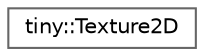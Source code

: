 digraph "Graphical Class Hierarchy"
{
 // LATEX_PDF_SIZE
  bgcolor="transparent";
  edge [fontname=Helvetica,fontsize=10,labelfontname=Helvetica,labelfontsize=10];
  node [fontname=Helvetica,fontsize=10,shape=box,height=0.2,width=0.4];
  rankdir="LR";
  Node0 [id="Node000000",label="tiny::Texture2D",height=0.2,width=0.4,color="grey40", fillcolor="white", style="filled",URL="$structtiny_1_1_texture2_d.html",tooltip=" "];
}
